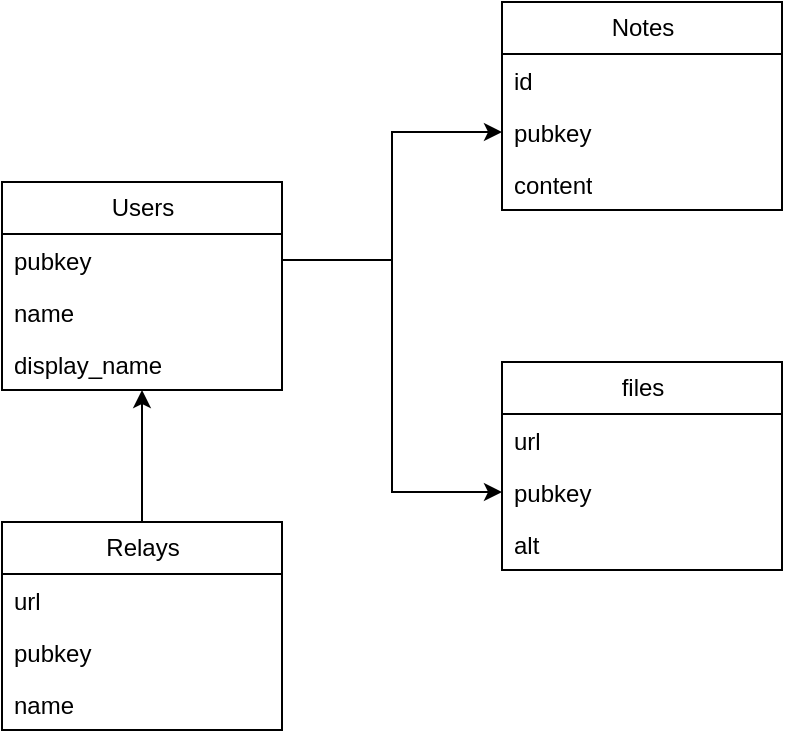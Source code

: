 <mxfile version="28.2.1">
  <diagram name="Página-1" id="jXSAgWF-4zvqbGGsyiac">
    <mxGraphModel dx="983" dy="547" grid="1" gridSize="10" guides="1" tooltips="1" connect="1" arrows="1" fold="1" page="1" pageScale="1" pageWidth="827" pageHeight="1169" math="0" shadow="0">
      <root>
        <mxCell id="0" />
        <mxCell id="1" parent="0" />
        <mxCell id="9zEj83XKwqVBPFm6uY9B-1" value="Users" style="swimlane;fontStyle=0;childLayout=stackLayout;horizontal=1;startSize=26;fillColor=none;horizontalStack=0;resizeParent=1;resizeParentMax=0;resizeLast=0;collapsible=1;marginBottom=0;html=1;" vertex="1" parent="1">
          <mxGeometry x="60" y="100" width="140" height="104" as="geometry" />
        </mxCell>
        <mxCell id="9zEj83XKwqVBPFm6uY9B-2" value="pubkey" style="text;strokeColor=none;fillColor=none;align=left;verticalAlign=top;spacingLeft=4;spacingRight=4;overflow=hidden;rotatable=0;points=[[0,0.5],[1,0.5]];portConstraint=eastwest;whiteSpace=wrap;html=1;" vertex="1" parent="9zEj83XKwqVBPFm6uY9B-1">
          <mxGeometry y="26" width="140" height="26" as="geometry" />
        </mxCell>
        <mxCell id="9zEj83XKwqVBPFm6uY9B-3" value="name" style="text;strokeColor=none;fillColor=none;align=left;verticalAlign=top;spacingLeft=4;spacingRight=4;overflow=hidden;rotatable=0;points=[[0,0.5],[1,0.5]];portConstraint=eastwest;whiteSpace=wrap;html=1;" vertex="1" parent="9zEj83XKwqVBPFm6uY9B-1">
          <mxGeometry y="52" width="140" height="26" as="geometry" />
        </mxCell>
        <mxCell id="9zEj83XKwqVBPFm6uY9B-4" value="display_name" style="text;strokeColor=none;fillColor=none;align=left;verticalAlign=top;spacingLeft=4;spacingRight=4;overflow=hidden;rotatable=0;points=[[0,0.5],[1,0.5]];portConstraint=eastwest;whiteSpace=wrap;html=1;" vertex="1" parent="9zEj83XKwqVBPFm6uY9B-1">
          <mxGeometry y="78" width="140" height="26" as="geometry" />
        </mxCell>
        <mxCell id="9zEj83XKwqVBPFm6uY9B-5" value="Notes" style="swimlane;fontStyle=0;childLayout=stackLayout;horizontal=1;startSize=26;fillColor=none;horizontalStack=0;resizeParent=1;resizeParentMax=0;resizeLast=0;collapsible=1;marginBottom=0;html=1;" vertex="1" parent="1">
          <mxGeometry x="310" y="10" width="140" height="104" as="geometry" />
        </mxCell>
        <mxCell id="9zEj83XKwqVBPFm6uY9B-6" value="id" style="text;strokeColor=none;fillColor=none;align=left;verticalAlign=top;spacingLeft=4;spacingRight=4;overflow=hidden;rotatable=0;points=[[0,0.5],[1,0.5]];portConstraint=eastwest;whiteSpace=wrap;html=1;" vertex="1" parent="9zEj83XKwqVBPFm6uY9B-5">
          <mxGeometry y="26" width="140" height="26" as="geometry" />
        </mxCell>
        <mxCell id="9zEj83XKwqVBPFm6uY9B-7" value="pubkey" style="text;strokeColor=none;fillColor=none;align=left;verticalAlign=top;spacingLeft=4;spacingRight=4;overflow=hidden;rotatable=0;points=[[0,0.5],[1,0.5]];portConstraint=eastwest;whiteSpace=wrap;html=1;" vertex="1" parent="9zEj83XKwqVBPFm6uY9B-5">
          <mxGeometry y="52" width="140" height="26" as="geometry" />
        </mxCell>
        <mxCell id="9zEj83XKwqVBPFm6uY9B-8" value="content" style="text;strokeColor=none;fillColor=none;align=left;verticalAlign=top;spacingLeft=4;spacingRight=4;overflow=hidden;rotatable=0;points=[[0,0.5],[1,0.5]];portConstraint=eastwest;whiteSpace=wrap;html=1;" vertex="1" parent="9zEj83XKwqVBPFm6uY9B-5">
          <mxGeometry y="78" width="140" height="26" as="geometry" />
        </mxCell>
        <mxCell id="9zEj83XKwqVBPFm6uY9B-11" style="edgeStyle=orthogonalEdgeStyle;rounded=0;orthogonalLoop=1;jettySize=auto;html=1;entryX=0;entryY=0.5;entryDx=0;entryDy=0;" edge="1" parent="1" source="9zEj83XKwqVBPFm6uY9B-2" target="9zEj83XKwqVBPFm6uY9B-7">
          <mxGeometry relative="1" as="geometry" />
        </mxCell>
        <mxCell id="9zEj83XKwqVBPFm6uY9B-12" value="files" style="swimlane;fontStyle=0;childLayout=stackLayout;horizontal=1;startSize=26;fillColor=none;horizontalStack=0;resizeParent=1;resizeParentMax=0;resizeLast=0;collapsible=1;marginBottom=0;html=1;" vertex="1" parent="1">
          <mxGeometry x="310" y="190" width="140" height="104" as="geometry" />
        </mxCell>
        <mxCell id="9zEj83XKwqVBPFm6uY9B-13" value="url" style="text;strokeColor=none;fillColor=none;align=left;verticalAlign=top;spacingLeft=4;spacingRight=4;overflow=hidden;rotatable=0;points=[[0,0.5],[1,0.5]];portConstraint=eastwest;whiteSpace=wrap;html=1;" vertex="1" parent="9zEj83XKwqVBPFm6uY9B-12">
          <mxGeometry y="26" width="140" height="26" as="geometry" />
        </mxCell>
        <mxCell id="9zEj83XKwqVBPFm6uY9B-14" value="pubkey" style="text;strokeColor=none;fillColor=none;align=left;verticalAlign=top;spacingLeft=4;spacingRight=4;overflow=hidden;rotatable=0;points=[[0,0.5],[1,0.5]];portConstraint=eastwest;whiteSpace=wrap;html=1;" vertex="1" parent="9zEj83XKwqVBPFm6uY9B-12">
          <mxGeometry y="52" width="140" height="26" as="geometry" />
        </mxCell>
        <mxCell id="9zEj83XKwqVBPFm6uY9B-15" value="alt" style="text;strokeColor=none;fillColor=none;align=left;verticalAlign=top;spacingLeft=4;spacingRight=4;overflow=hidden;rotatable=0;points=[[0,0.5],[1,0.5]];portConstraint=eastwest;whiteSpace=wrap;html=1;" vertex="1" parent="9zEj83XKwqVBPFm6uY9B-12">
          <mxGeometry y="78" width="140" height="26" as="geometry" />
        </mxCell>
        <mxCell id="9zEj83XKwqVBPFm6uY9B-17" style="edgeStyle=orthogonalEdgeStyle;rounded=0;orthogonalLoop=1;jettySize=auto;html=1;entryX=0;entryY=0.5;entryDx=0;entryDy=0;" edge="1" parent="1" source="9zEj83XKwqVBPFm6uY9B-2" target="9zEj83XKwqVBPFm6uY9B-14">
          <mxGeometry relative="1" as="geometry" />
        </mxCell>
        <mxCell id="9zEj83XKwqVBPFm6uY9B-22" style="edgeStyle=orthogonalEdgeStyle;rounded=0;orthogonalLoop=1;jettySize=auto;html=1;entryX=0.5;entryY=1;entryDx=0;entryDy=0;" edge="1" parent="1" source="9zEj83XKwqVBPFm6uY9B-18" target="9zEj83XKwqVBPFm6uY9B-1">
          <mxGeometry relative="1" as="geometry" />
        </mxCell>
        <mxCell id="9zEj83XKwqVBPFm6uY9B-18" value="Relays" style="swimlane;fontStyle=0;childLayout=stackLayout;horizontal=1;startSize=26;fillColor=none;horizontalStack=0;resizeParent=1;resizeParentMax=0;resizeLast=0;collapsible=1;marginBottom=0;html=1;" vertex="1" parent="1">
          <mxGeometry x="60" y="270" width="140" height="104" as="geometry" />
        </mxCell>
        <mxCell id="9zEj83XKwqVBPFm6uY9B-19" value="url" style="text;strokeColor=none;fillColor=none;align=left;verticalAlign=top;spacingLeft=4;spacingRight=4;overflow=hidden;rotatable=0;points=[[0,0.5],[1,0.5]];portConstraint=eastwest;whiteSpace=wrap;html=1;" vertex="1" parent="9zEj83XKwqVBPFm6uY9B-18">
          <mxGeometry y="26" width="140" height="26" as="geometry" />
        </mxCell>
        <mxCell id="9zEj83XKwqVBPFm6uY9B-20" value="pubkey" style="text;strokeColor=none;fillColor=none;align=left;verticalAlign=top;spacingLeft=4;spacingRight=4;overflow=hidden;rotatable=0;points=[[0,0.5],[1,0.5]];portConstraint=eastwest;whiteSpace=wrap;html=1;" vertex="1" parent="9zEj83XKwqVBPFm6uY9B-18">
          <mxGeometry y="52" width="140" height="26" as="geometry" />
        </mxCell>
        <mxCell id="9zEj83XKwqVBPFm6uY9B-21" value="name" style="text;strokeColor=none;fillColor=none;align=left;verticalAlign=top;spacingLeft=4;spacingRight=4;overflow=hidden;rotatable=0;points=[[0,0.5],[1,0.5]];portConstraint=eastwest;whiteSpace=wrap;html=1;" vertex="1" parent="9zEj83XKwqVBPFm6uY9B-18">
          <mxGeometry y="78" width="140" height="26" as="geometry" />
        </mxCell>
      </root>
    </mxGraphModel>
  </diagram>
</mxfile>
